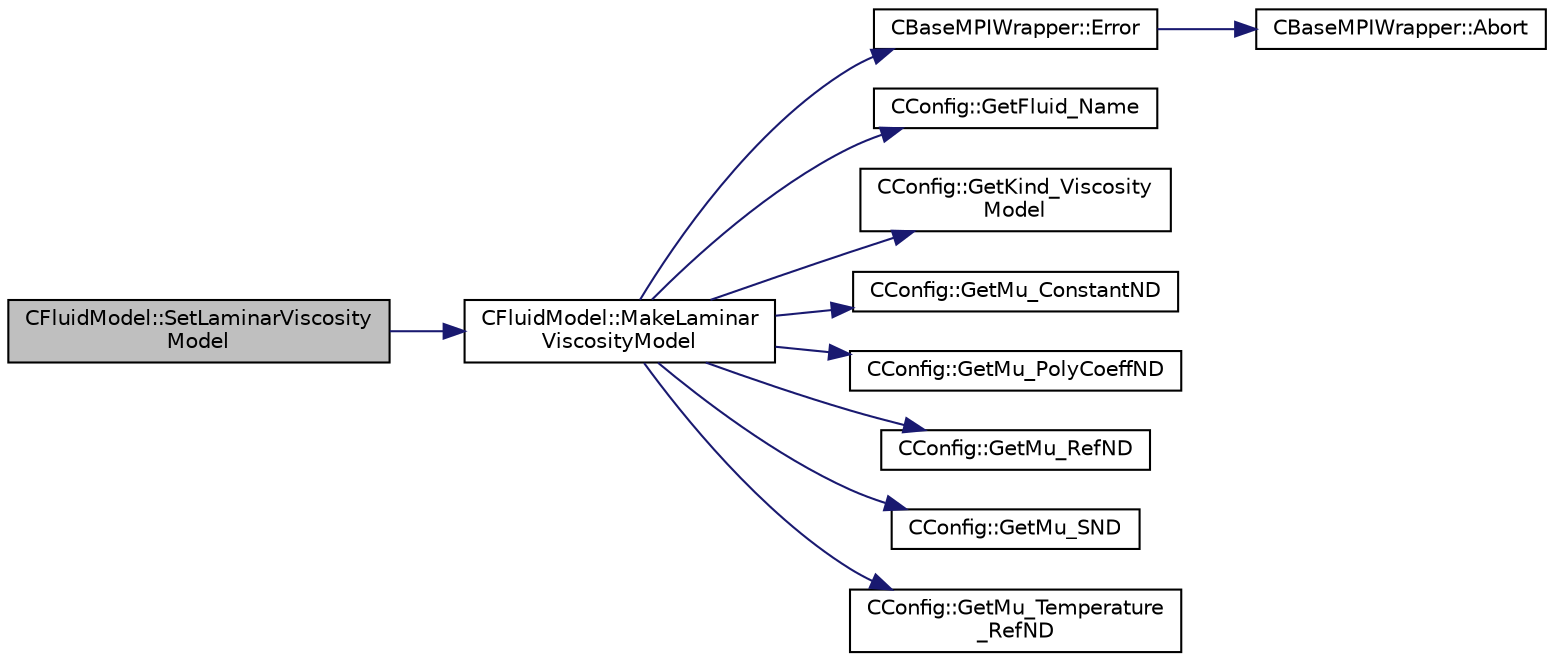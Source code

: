 digraph "CFluidModel::SetLaminarViscosityModel"
{
 // LATEX_PDF_SIZE
  edge [fontname="Helvetica",fontsize="10",labelfontname="Helvetica",labelfontsize="10"];
  node [fontname="Helvetica",fontsize="10",shape=record];
  rankdir="LR";
  Node1 [label="CFluidModel::SetLaminarViscosity\lModel",height=0.2,width=0.4,color="black", fillcolor="grey75", style="filled", fontcolor="black",tooltip="Set viscosity model."];
  Node1 -> Node2 [color="midnightblue",fontsize="10",style="solid",fontname="Helvetica"];
  Node2 [label="CFluidModel::MakeLaminar\lViscosityModel",height=0.2,width=0.4,color="black", fillcolor="white", style="filled",URL="$classCFluidModel.html#a9355dadcf856cc47846bb392c4e463b5",tooltip="Instantiate the right type of viscosity model based on config."];
  Node2 -> Node3 [color="midnightblue",fontsize="10",style="solid",fontname="Helvetica"];
  Node3 [label="CBaseMPIWrapper::Error",height=0.2,width=0.4,color="black", fillcolor="white", style="filled",URL="$classCBaseMPIWrapper.html#a04457c47629bda56704e6a8804833eeb",tooltip=" "];
  Node3 -> Node4 [color="midnightblue",fontsize="10",style="solid",fontname="Helvetica"];
  Node4 [label="CBaseMPIWrapper::Abort",height=0.2,width=0.4,color="black", fillcolor="white", style="filled",URL="$classCBaseMPIWrapper.html#af7297d861dca86b45cf561b6ab642e8f",tooltip=" "];
  Node2 -> Node5 [color="midnightblue",fontsize="10",style="solid",fontname="Helvetica"];
  Node5 [label="CConfig::GetFluid_Name",height=0.2,width=0.4,color="black", fillcolor="white", style="filled",URL="$classCConfig.html#abcea1b740b0b907b5db34c01de6e74d6",tooltip="Returns the name of the fluid we are using in CoolProp."];
  Node2 -> Node6 [color="midnightblue",fontsize="10",style="solid",fontname="Helvetica"];
  Node6 [label="CConfig::GetKind_Viscosity\lModel",height=0.2,width=0.4,color="black", fillcolor="white", style="filled",URL="$classCConfig.html#a43b34c838ba25ed2030ee823025f8693",tooltip="Get the value of the viscosity model."];
  Node2 -> Node7 [color="midnightblue",fontsize="10",style="solid",fontname="Helvetica"];
  Node7 [label="CConfig::GetMu_ConstantND",height=0.2,width=0.4,color="black", fillcolor="white", style="filled",URL="$classCConfig.html#afd7ee77c964a1f8788f381fa058abebb",tooltip="Get the value of the non-dimensional constant viscosity."];
  Node2 -> Node8 [color="midnightblue",fontsize="10",style="solid",fontname="Helvetica"];
  Node8 [label="CConfig::GetMu_PolyCoeffND",height=0.2,width=0.4,color="black", fillcolor="white", style="filled",URL="$classCConfig.html#a9a44fef98ee07b7f0db7d272cfdf1647",tooltip="Get the temperature polynomial coefficient for viscosity."];
  Node2 -> Node9 [color="midnightblue",fontsize="10",style="solid",fontname="Helvetica"];
  Node9 [label="CConfig::GetMu_RefND",height=0.2,width=0.4,color="black", fillcolor="white", style="filled",URL="$classCConfig.html#ad39a443e4e279629992ee5b0a28369d4",tooltip="Get the value of the non-dimensional reference viscosity for Sutherland model."];
  Node2 -> Node10 [color="midnightblue",fontsize="10",style="solid",fontname="Helvetica"];
  Node10 [label="CConfig::GetMu_SND",height=0.2,width=0.4,color="black", fillcolor="white", style="filled",URL="$classCConfig.html#a749fbc1203269c6d558df3a15420e4d6",tooltip="Get the value of the non-dimensional reference S for Sutherland model."];
  Node2 -> Node11 [color="midnightblue",fontsize="10",style="solid",fontname="Helvetica"];
  Node11 [label="CConfig::GetMu_Temperature\l_RefND",height=0.2,width=0.4,color="black", fillcolor="white", style="filled",URL="$classCConfig.html#a7f4cbbdfb39947eb017ecf426312c058",tooltip="Get the value of the non-dimensional reference temperature for Sutherland model."];
}
